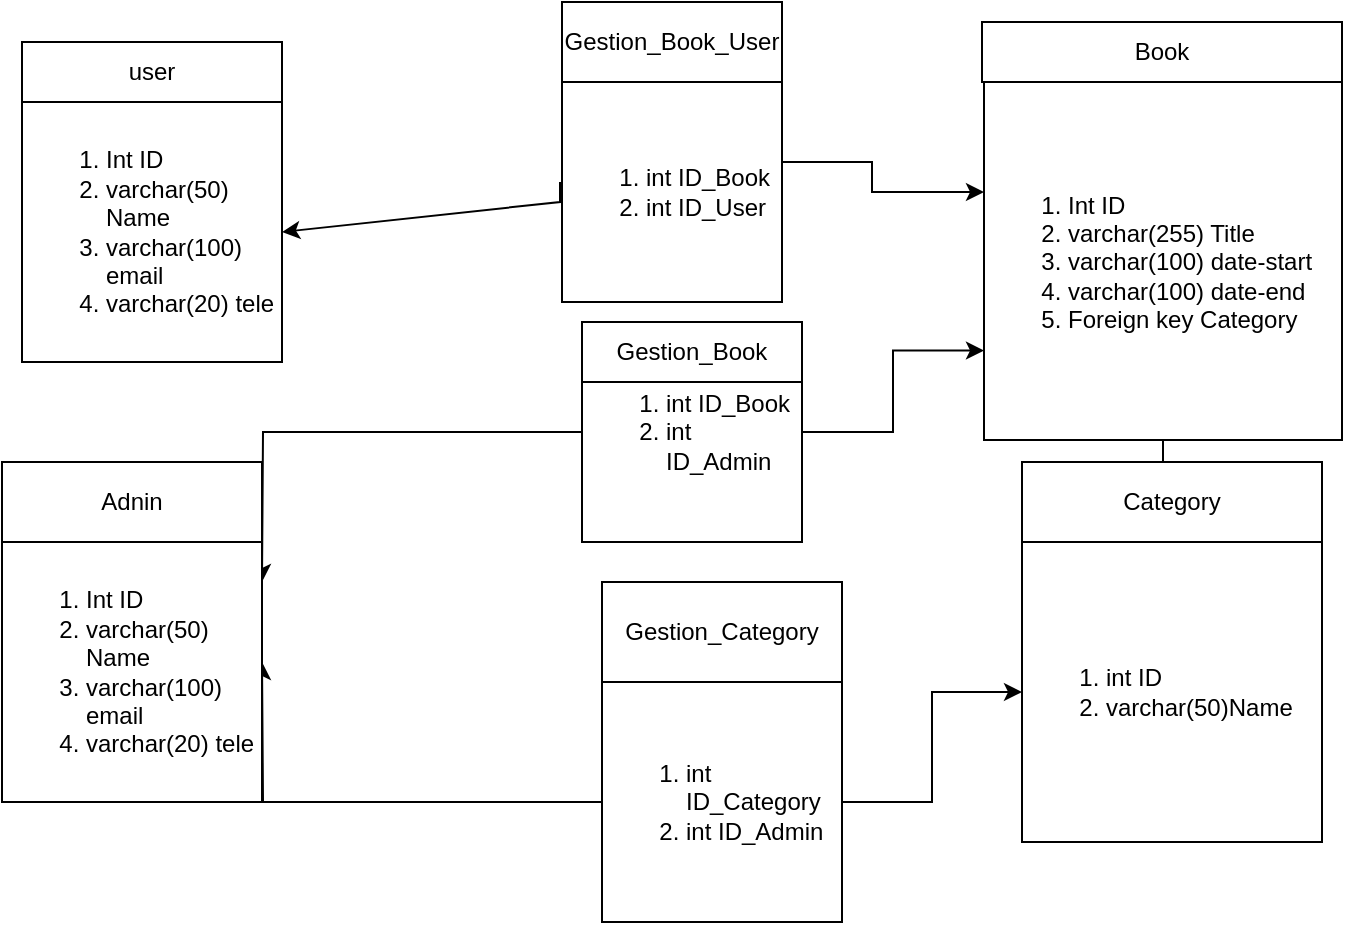 <mxfile version="25.0.3">
  <diagram name="Page-1" id="0a-Yl_ucQS4WkEB70AgV">
    <mxGraphModel dx="1050" dy="562" grid="1" gridSize="10" guides="1" tooltips="1" connect="1" arrows="1" fold="1" page="1" pageScale="1" pageWidth="850" pageHeight="1100" math="0" shadow="0">
      <root>
        <mxCell id="0" />
        <mxCell id="1" parent="0" />
        <mxCell id="Xlh9srq0_9qUtuP2PGe8-1" value="&lt;ol&gt;&lt;li&gt;Int ID&lt;/li&gt;&lt;li&gt;varchar(50) Name&lt;/li&gt;&lt;li&gt;varchar(100) email&lt;/li&gt;&lt;li&gt;varchar(20) tele&lt;/li&gt;&lt;/ol&gt;" style="whiteSpace=wrap;html=1;aspect=fixed;align=left;" vertex="1" parent="1">
          <mxGeometry x="290" y="310" width="130" height="130" as="geometry" />
        </mxCell>
        <mxCell id="Xlh9srq0_9qUtuP2PGe8-2" value="user" style="rounded=0;whiteSpace=wrap;html=1;" vertex="1" parent="1">
          <mxGeometry x="290" y="280" width="130" height="30" as="geometry" />
        </mxCell>
        <mxCell id="Xlh9srq0_9qUtuP2PGe8-3" value="" style="edgeStyle=orthogonalEdgeStyle;rounded=0;orthogonalLoop=1;jettySize=auto;html=1;" edge="1" parent="1" source="Xlh9srq0_9qUtuP2PGe8-4" target="Xlh9srq0_9qUtuP2PGe8-9">
          <mxGeometry relative="1" as="geometry" />
        </mxCell>
        <mxCell id="Xlh9srq0_9qUtuP2PGe8-4" value="&lt;ol&gt;&lt;li&gt;Int ID&lt;/li&gt;&lt;li&gt;varchar(255) Title&lt;/li&gt;&lt;li&gt;varchar(100) date-start&lt;/li&gt;&lt;li&gt;varchar(100) date-end&lt;/li&gt;&lt;li&gt;Foreign key Category&lt;/li&gt;&lt;/ol&gt;" style="whiteSpace=wrap;html=1;aspect=fixed;align=left;" vertex="1" parent="1">
          <mxGeometry x="771" y="300" width="179" height="179" as="geometry" />
        </mxCell>
        <mxCell id="Xlh9srq0_9qUtuP2PGe8-5" value="Book" style="rounded=0;whiteSpace=wrap;html=1;" vertex="1" parent="1">
          <mxGeometry x="770" y="270" width="180" height="30" as="geometry" />
        </mxCell>
        <mxCell id="Xlh9srq0_9qUtuP2PGe8-7" value="Adnin" style="rounded=0;whiteSpace=wrap;html=1;" vertex="1" parent="1">
          <mxGeometry x="280" y="490" width="130" height="40" as="geometry" />
        </mxCell>
        <mxCell id="Xlh9srq0_9qUtuP2PGe8-8" value="&lt;ol&gt;&lt;li&gt;int ID&lt;/li&gt;&lt;li&gt;varchar(50)Name&lt;/li&gt;&lt;/ol&gt;" style="whiteSpace=wrap;html=1;aspect=fixed;align=left;" vertex="1" parent="1">
          <mxGeometry x="790" y="530" width="150" height="150" as="geometry" />
        </mxCell>
        <mxCell id="Xlh9srq0_9qUtuP2PGe8-9" value="Category" style="rounded=0;whiteSpace=wrap;html=1;" vertex="1" parent="1">
          <mxGeometry x="790" y="490" width="150" height="40" as="geometry" />
        </mxCell>
        <mxCell id="Xlh9srq0_9qUtuP2PGe8-10" value="" style="rounded=0;orthogonalLoop=1;jettySize=auto;html=1;entryX=1;entryY=0.5;entryDx=0;entryDy=0;" edge="1" parent="1" target="Xlh9srq0_9qUtuP2PGe8-1">
          <mxGeometry relative="1" as="geometry">
            <mxPoint x="559" y="350" as="sourcePoint" />
            <mxPoint x="470" y="350" as="targetPoint" />
            <Array as="points">
              <mxPoint x="559" y="360" />
            </Array>
          </mxGeometry>
        </mxCell>
        <mxCell id="Xlh9srq0_9qUtuP2PGe8-11" value="" style="edgeStyle=orthogonalEdgeStyle;rounded=0;orthogonalLoop=1;jettySize=auto;html=1;" edge="1" parent="1" source="Xlh9srq0_9qUtuP2PGe8-12" target="Xlh9srq0_9qUtuP2PGe8-4">
          <mxGeometry relative="1" as="geometry">
            <Array as="points">
              <mxPoint x="715" y="340" />
              <mxPoint x="715" y="355" />
            </Array>
          </mxGeometry>
        </mxCell>
        <mxCell id="Xlh9srq0_9qUtuP2PGe8-12" value="&lt;ol&gt;&lt;li&gt;int ID_Book&lt;/li&gt;&lt;li&gt;int ID_User&lt;/li&gt;&lt;/ol&gt;" style="whiteSpace=wrap;html=1;aspect=fixed;align=left;" vertex="1" parent="1">
          <mxGeometry x="560" y="300" width="110" height="110" as="geometry" />
        </mxCell>
        <mxCell id="Xlh9srq0_9qUtuP2PGe8-13" value="Gestion_Book_User" style="rounded=0;whiteSpace=wrap;html=1;" vertex="1" parent="1">
          <mxGeometry x="560" y="260" width="110" height="40" as="geometry" />
        </mxCell>
        <mxCell id="Xlh9srq0_9qUtuP2PGe8-14" value="" style="edgeStyle=orthogonalEdgeStyle;rounded=0;orthogonalLoop=1;jettySize=auto;html=1;entryX=1;entryY=0.25;entryDx=0;entryDy=0;" edge="1" parent="1" source="Xlh9srq0_9qUtuP2PGe8-16">
          <mxGeometry relative="1" as="geometry">
            <mxPoint x="410" y="550" as="targetPoint" />
          </mxGeometry>
        </mxCell>
        <mxCell id="Xlh9srq0_9qUtuP2PGe8-15" value="" style="edgeStyle=orthogonalEdgeStyle;rounded=0;orthogonalLoop=1;jettySize=auto;html=1;entryX=0;entryY=0.75;entryDx=0;entryDy=0;" edge="1" parent="1" source="Xlh9srq0_9qUtuP2PGe8-16" target="Xlh9srq0_9qUtuP2PGe8-4">
          <mxGeometry relative="1" as="geometry">
            <mxPoint x="760" y="470" as="targetPoint" />
          </mxGeometry>
        </mxCell>
        <mxCell id="Xlh9srq0_9qUtuP2PGe8-16" value="&lt;ol&gt;&lt;li&gt;int ID_Book&lt;/li&gt;&lt;li&gt;int ID_Admin&lt;/li&gt;&lt;/ol&gt;" style="whiteSpace=wrap;html=1;aspect=fixed;align=left;" vertex="1" parent="1">
          <mxGeometry x="570" y="420" width="110" height="110" as="geometry" />
        </mxCell>
        <mxCell id="Xlh9srq0_9qUtuP2PGe8-17" value="Gestion_Book" style="rounded=0;whiteSpace=wrap;html=1;" vertex="1" parent="1">
          <mxGeometry x="570" y="420" width="110" height="30" as="geometry" />
        </mxCell>
        <mxCell id="Xlh9srq0_9qUtuP2PGe8-18" value="" style="edgeStyle=orthogonalEdgeStyle;rounded=0;orthogonalLoop=1;jettySize=auto;html=1;entryX=1;entryY=0.75;entryDx=0;entryDy=0;" edge="1" parent="1" source="Xlh9srq0_9qUtuP2PGe8-20">
          <mxGeometry relative="1" as="geometry">
            <mxPoint x="410" y="590" as="targetPoint" />
          </mxGeometry>
        </mxCell>
        <mxCell id="Xlh9srq0_9qUtuP2PGe8-19" value="" style="edgeStyle=orthogonalEdgeStyle;rounded=0;orthogonalLoop=1;jettySize=auto;html=1;" edge="1" parent="1" source="Xlh9srq0_9qUtuP2PGe8-20" target="Xlh9srq0_9qUtuP2PGe8-8">
          <mxGeometry relative="1" as="geometry" />
        </mxCell>
        <mxCell id="Xlh9srq0_9qUtuP2PGe8-20" value="&lt;ol&gt;&lt;li&gt;int ID_Category&lt;/li&gt;&lt;li&gt;int ID_Admin&lt;/li&gt;&lt;/ol&gt;" style="whiteSpace=wrap;html=1;aspect=fixed;align=left;" vertex="1" parent="1">
          <mxGeometry x="580" y="600" width="120" height="120" as="geometry" />
        </mxCell>
        <mxCell id="Xlh9srq0_9qUtuP2PGe8-21" value="Gestion_Category" style="rounded=0;whiteSpace=wrap;html=1;" vertex="1" parent="1">
          <mxGeometry x="580" y="550" width="120" height="50" as="geometry" />
        </mxCell>
        <mxCell id="Xlh9srq0_9qUtuP2PGe8-22" value="&lt;ol&gt;&lt;li&gt;Int ID&lt;/li&gt;&lt;li&gt;varchar(50) Name&lt;/li&gt;&lt;li&gt;varchar(100) email&lt;/li&gt;&lt;li&gt;varchar(20) tele&lt;/li&gt;&lt;/ol&gt;" style="whiteSpace=wrap;html=1;aspect=fixed;align=left;" vertex="1" parent="1">
          <mxGeometry x="280" y="530" width="130" height="130" as="geometry" />
        </mxCell>
      </root>
    </mxGraphModel>
  </diagram>
</mxfile>
